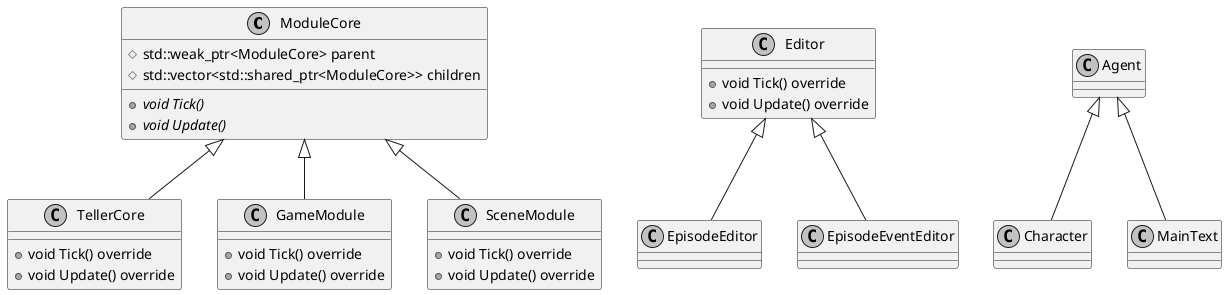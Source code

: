 @startuml ClassDiagram

skinparam {
    monochrome true
    padding 1
}

class ModuleCore{
    #std::weak_ptr<ModuleCore> parent
    #std::vector<std::shared_ptr<ModuleCore>> children
    +{abstract} void Tick()
    +{abstract} void Update()
}

class TellerCore{
    +void Tick() override
    +void Update() override
}
class GameModule{
    +void Tick() override
    +void Update() override
}
class SceneModule{
    +void Tick() override
    +void Update() override
}

class Editor{
    +void Tick() override
    +void Update() override
}

class Character{}

class MainText{}
class EpisodeEditor{}
class EpisodeEventEditor{}

ModuleCore <|-- TellerCore
ModuleCore <|-- GameModule
ModuleCore <|-- SceneModule
Agent <|-- Character 
Agent <|-- MainText
Editor <|-- EpisodeEditor
Editor <|-- EpisodeEventEditor

@enduml